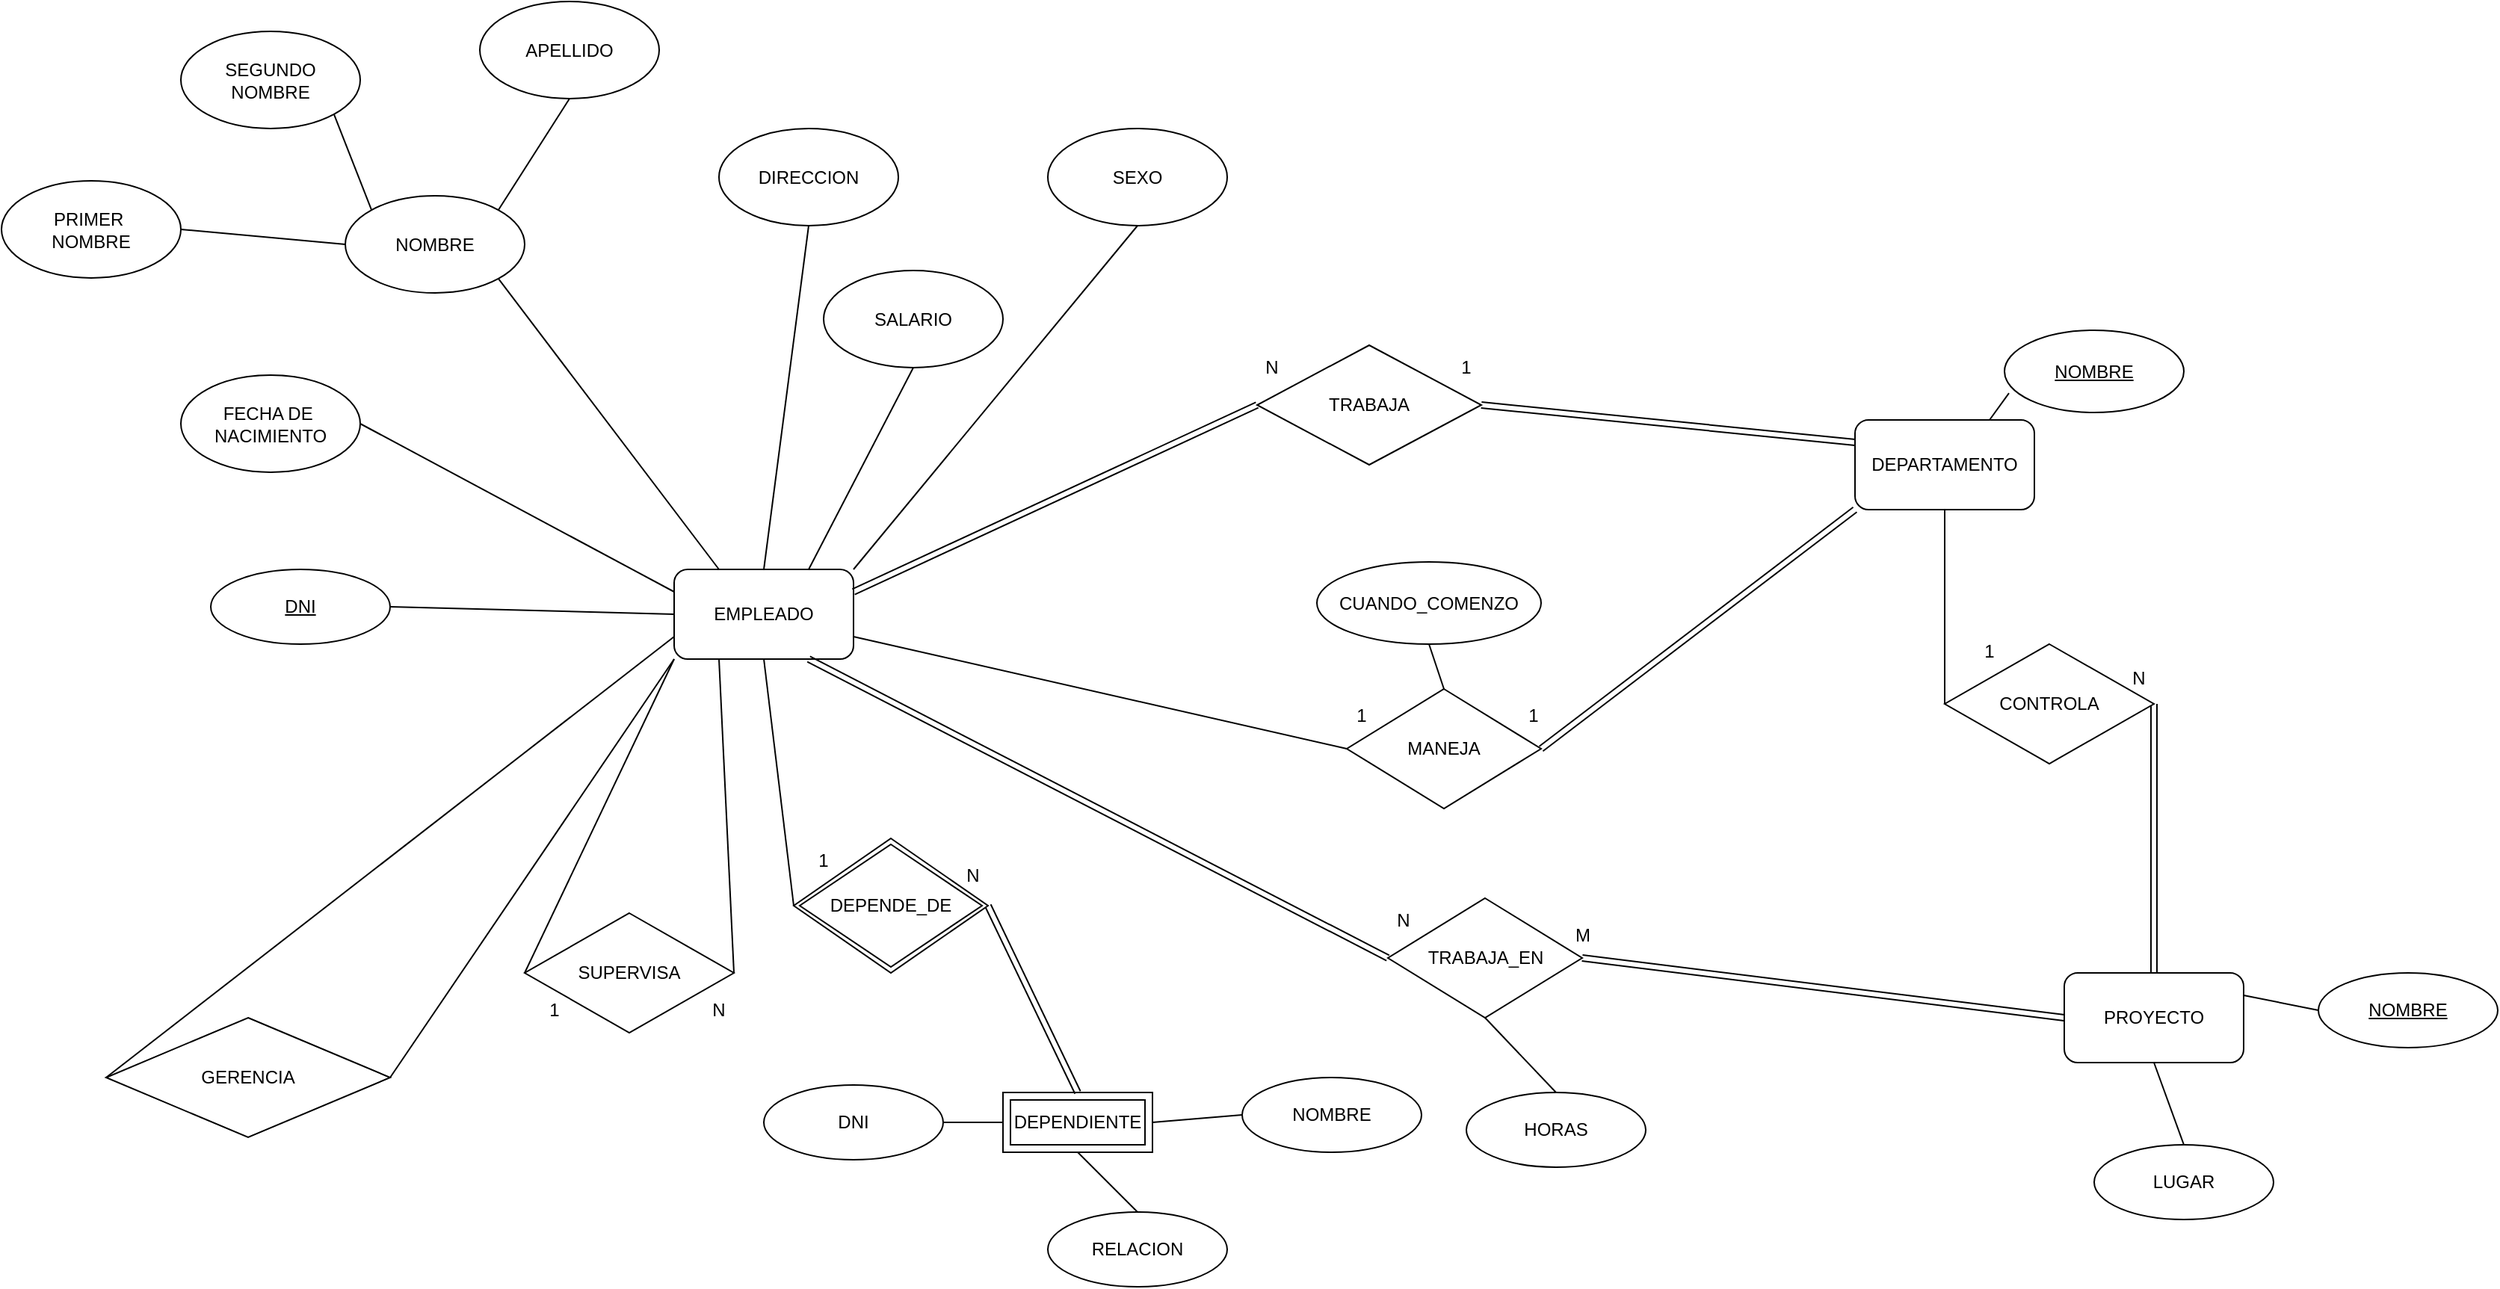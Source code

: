 <mxfile version="21.7.2" type="device">
  <diagram id="R2lEEEUBdFMjLlhIrx00" name="Page-1">
    <mxGraphModel dx="2524" dy="1858" grid="1" gridSize="10" guides="1" tooltips="1" connect="1" arrows="1" fold="1" page="1" pageScale="1" pageWidth="850" pageHeight="1100" math="0" shadow="0" extFonts="Permanent Marker^https://fonts.googleapis.com/css?family=Permanent+Marker">
      <root>
        <mxCell id="0" />
        <mxCell id="1" parent="0" />
        <mxCell id="QRd-aFwG25JJw0g1krjn-1" value="EMPLEADO" style="rounded=1;whiteSpace=wrap;html=1;" parent="1" vertex="1">
          <mxGeometry x="90" y="140" width="120" height="60" as="geometry" />
        </mxCell>
        <mxCell id="QRd-aFwG25JJw0g1krjn-3" value="PROYECTO" style="rounded=1;whiteSpace=wrap;html=1;" parent="1" vertex="1">
          <mxGeometry x="1020" y="410" width="120" height="60" as="geometry" />
        </mxCell>
        <mxCell id="QRd-aFwG25JJw0g1krjn-10" value="" style="endArrow=none;html=1;rounded=0;entryX=0;entryY=0.5;entryDx=0;entryDy=0;exitX=1;exitY=0.75;exitDx=0;exitDy=0;" parent="1" source="QRd-aFwG25JJw0g1krjn-1" target="QRd-aFwG25JJw0g1krjn-5" edge="1">
          <mxGeometry width="50" height="50" relative="1" as="geometry">
            <mxPoint x="340" y="410" as="sourcePoint" />
            <mxPoint x="390" y="360" as="targetPoint" />
          </mxGeometry>
        </mxCell>
        <mxCell id="QRd-aFwG25JJw0g1krjn-11" value="DEPENDIENTE" style="shape=ext;margin=3;double=1;whiteSpace=wrap;html=1;align=center;" parent="1" vertex="1">
          <mxGeometry x="310" y="490" width="100" height="40" as="geometry" />
        </mxCell>
        <mxCell id="QRd-aFwG25JJw0g1krjn-14" style="rounded=0;orthogonalLoop=1;jettySize=auto;html=1;exitX=1;exitY=0.5;exitDx=0;exitDy=0;entryX=0.5;entryY=0;entryDx=0;entryDy=0;shape=link;" parent="1" source="QRd-aFwG25JJw0g1krjn-12" target="QRd-aFwG25JJw0g1krjn-11" edge="1">
          <mxGeometry relative="1" as="geometry" />
        </mxCell>
        <mxCell id="QRd-aFwG25JJw0g1krjn-13" value="" style="endArrow=none;html=1;rounded=0;exitX=0.5;exitY=1;exitDx=0;exitDy=0;entryX=0;entryY=0.5;entryDx=0;entryDy=0;" parent="1" source="QRd-aFwG25JJw0g1krjn-1" target="QRd-aFwG25JJw0g1krjn-12" edge="1">
          <mxGeometry width="50" height="50" relative="1" as="geometry">
            <mxPoint x="340" y="410" as="sourcePoint" />
            <mxPoint x="390" y="360" as="targetPoint" />
          </mxGeometry>
        </mxCell>
        <mxCell id="QRd-aFwG25JJw0g1krjn-16" value="" style="endArrow=none;html=1;rounded=0;exitX=1;exitY=0.5;exitDx=0;exitDy=0;entryX=0.25;entryY=1;entryDx=0;entryDy=0;" parent="1" source="QRd-aFwG25JJw0g1krjn-15" target="QRd-aFwG25JJw0g1krjn-1" edge="1">
          <mxGeometry width="50" height="50" relative="1" as="geometry">
            <mxPoint x="340" y="410" as="sourcePoint" />
            <mxPoint x="390" y="360" as="targetPoint" />
          </mxGeometry>
        </mxCell>
        <mxCell id="QRd-aFwG25JJw0g1krjn-17" value="" style="endArrow=none;html=1;rounded=0;exitX=0;exitY=0.5;exitDx=0;exitDy=0;entryX=0;entryY=1;entryDx=0;entryDy=0;" parent="1" source="QRd-aFwG25JJw0g1krjn-15" target="QRd-aFwG25JJw0g1krjn-1" edge="1">
          <mxGeometry width="50" height="50" relative="1" as="geometry">
            <mxPoint x="340" y="410" as="sourcePoint" />
            <mxPoint x="390" y="360" as="targetPoint" />
          </mxGeometry>
        </mxCell>
        <mxCell id="QRd-aFwG25JJw0g1krjn-18" value="" style="endArrow=none;html=1;rounded=0;exitX=0.75;exitY=1;exitDx=0;exitDy=0;entryX=0;entryY=0.5;entryDx=0;entryDy=0;shape=link;" parent="1" source="QRd-aFwG25JJw0g1krjn-1" target="QRd-aFwG25JJw0g1krjn-7" edge="1">
          <mxGeometry width="50" height="50" relative="1" as="geometry">
            <mxPoint x="340" y="410" as="sourcePoint" />
            <mxPoint x="390" y="360" as="targetPoint" />
          </mxGeometry>
        </mxCell>
        <mxCell id="QRd-aFwG25JJw0g1krjn-19" value="" style="endArrow=none;html=1;rounded=0;exitX=1;exitY=0.5;exitDx=0;exitDy=0;entryX=0;entryY=0.5;entryDx=0;entryDy=0;shape=link;" parent="1" source="QRd-aFwG25JJw0g1krjn-7" target="QRd-aFwG25JJw0g1krjn-3" edge="1">
          <mxGeometry width="50" height="50" relative="1" as="geometry">
            <mxPoint x="340" y="410" as="sourcePoint" />
            <mxPoint x="390" y="360" as="targetPoint" />
          </mxGeometry>
        </mxCell>
        <mxCell id="QRd-aFwG25JJw0g1krjn-20" value="" style="endArrow=none;html=1;rounded=0;exitX=1;exitY=0.25;exitDx=0;exitDy=0;entryX=0;entryY=0.5;entryDx=0;entryDy=0;shape=link;" parent="1" source="QRd-aFwG25JJw0g1krjn-1" target="QRd-aFwG25JJw0g1krjn-4" edge="1">
          <mxGeometry width="50" height="50" relative="1" as="geometry">
            <mxPoint x="340" y="410" as="sourcePoint" />
            <mxPoint x="390" y="360" as="targetPoint" />
          </mxGeometry>
        </mxCell>
        <mxCell id="QRd-aFwG25JJw0g1krjn-21" value="" style="endArrow=none;html=1;rounded=0;exitX=1;exitY=0.5;exitDx=0;exitDy=0;entryX=0;entryY=0.25;entryDx=0;entryDy=0;shape=link;" parent="1" source="QRd-aFwG25JJw0g1krjn-4" target="QRd-aFwG25JJw0g1krjn-2" edge="1">
          <mxGeometry width="50" height="50" relative="1" as="geometry">
            <mxPoint x="340" y="410" as="sourcePoint" />
            <mxPoint x="390" y="360" as="targetPoint" />
          </mxGeometry>
        </mxCell>
        <mxCell id="QRd-aFwG25JJw0g1krjn-22" value="" style="endArrow=none;html=1;rounded=0;exitX=1;exitY=0.5;exitDx=0;exitDy=0;entryX=0;entryY=1;entryDx=0;entryDy=0;shape=link;" parent="1" source="QRd-aFwG25JJw0g1krjn-5" target="QRd-aFwG25JJw0g1krjn-2" edge="1">
          <mxGeometry width="50" height="50" relative="1" as="geometry">
            <mxPoint x="340" y="410" as="sourcePoint" />
            <mxPoint x="390" y="360" as="targetPoint" />
          </mxGeometry>
        </mxCell>
        <mxCell id="QRd-aFwG25JJw0g1krjn-23" value="" style="endArrow=none;html=1;rounded=0;exitX=0;exitY=0.5;exitDx=0;exitDy=0;entryX=0.5;entryY=1;entryDx=0;entryDy=0;" parent="1" source="QRd-aFwG25JJw0g1krjn-6" target="QRd-aFwG25JJw0g1krjn-2" edge="1">
          <mxGeometry width="50" height="50" relative="1" as="geometry">
            <mxPoint x="340" y="410" as="sourcePoint" />
            <mxPoint x="390" y="360" as="targetPoint" />
          </mxGeometry>
        </mxCell>
        <mxCell id="QRd-aFwG25JJw0g1krjn-24" value="" style="endArrow=none;html=1;rounded=0;exitX=0.5;exitY=0;exitDx=0;exitDy=0;entryX=1;entryY=0.5;entryDx=0;entryDy=0;shape=link;" parent="1" source="QRd-aFwG25JJw0g1krjn-3" target="QRd-aFwG25JJw0g1krjn-6" edge="1">
          <mxGeometry width="50" height="50" relative="1" as="geometry">
            <mxPoint x="340" y="410" as="sourcePoint" />
            <mxPoint x="390" y="360" as="targetPoint" />
          </mxGeometry>
        </mxCell>
        <mxCell id="QRd-aFwG25JJw0g1krjn-25" value="LUGAR" style="ellipse;whiteSpace=wrap;html=1;" parent="1" vertex="1">
          <mxGeometry x="1040" y="525" width="120" height="50" as="geometry" />
        </mxCell>
        <mxCell id="QRd-aFwG25JJw0g1krjn-26" value="&lt;u&gt;NOMBRE&lt;/u&gt;" style="ellipse;whiteSpace=wrap;html=1;" parent="1" vertex="1">
          <mxGeometry x="1190" y="410" width="120" height="50" as="geometry" />
        </mxCell>
        <mxCell id="QRd-aFwG25JJw0g1krjn-27" value="HORAS" style="ellipse;whiteSpace=wrap;html=1;" parent="1" vertex="1">
          <mxGeometry x="620" y="490" width="120" height="50" as="geometry" />
        </mxCell>
        <mxCell id="QRd-aFwG25JJw0g1krjn-28" value="NOMBRE" style="ellipse;whiteSpace=wrap;html=1;" parent="1" vertex="1">
          <mxGeometry x="470" y="480" width="120" height="50" as="geometry" />
        </mxCell>
        <mxCell id="QRd-aFwG25JJw0g1krjn-29" value="RELACION" style="ellipse;whiteSpace=wrap;html=1;" parent="1" vertex="1">
          <mxGeometry x="340" y="570" width="120" height="50" as="geometry" />
        </mxCell>
        <mxCell id="QRd-aFwG25JJw0g1krjn-30" value="DNI" style="ellipse;whiteSpace=wrap;html=1;" parent="1" vertex="1">
          <mxGeometry x="150" y="485" width="120" height="50" as="geometry" />
        </mxCell>
        <mxCell id="QRd-aFwG25JJw0g1krjn-32" value="NOMBRE" style="ellipse;whiteSpace=wrap;html=1;" parent="1" vertex="1">
          <mxGeometry x="-130" y="-110" width="120" height="65" as="geometry" />
        </mxCell>
        <mxCell id="QRd-aFwG25JJw0g1krjn-33" value="APELLIDO" style="ellipse;whiteSpace=wrap;html=1;" parent="1" vertex="1">
          <mxGeometry x="-40" y="-240" width="120" height="65" as="geometry" />
        </mxCell>
        <mxCell id="QRd-aFwG25JJw0g1krjn-34" value="SEGUNDO&lt;br&gt;NOMBRE" style="ellipse;whiteSpace=wrap;html=1;" parent="1" vertex="1">
          <mxGeometry x="-240" y="-220" width="120" height="65" as="geometry" />
        </mxCell>
        <mxCell id="QRd-aFwG25JJw0g1krjn-35" value="PRIMER&amp;nbsp;&lt;br&gt;NOMBRE" style="ellipse;whiteSpace=wrap;html=1;" parent="1" vertex="1">
          <mxGeometry x="-360" y="-120" width="120" height="65" as="geometry" />
        </mxCell>
        <mxCell id="QRd-aFwG25JJw0g1krjn-36" value="FECHA DE&amp;nbsp;&lt;br&gt;NACIMIENTO" style="ellipse;whiteSpace=wrap;html=1;" parent="1" vertex="1">
          <mxGeometry x="-240" y="10" width="120" height="65" as="geometry" />
        </mxCell>
        <mxCell id="QRd-aFwG25JJw0g1krjn-37" value="&lt;u&gt;DNI&lt;/u&gt;" style="ellipse;whiteSpace=wrap;html=1;" parent="1" vertex="1">
          <mxGeometry x="-220" y="140" width="120" height="50" as="geometry" />
        </mxCell>
        <mxCell id="QRd-aFwG25JJw0g1krjn-38" value="SALARIO" style="ellipse;whiteSpace=wrap;html=1;" parent="1" vertex="1">
          <mxGeometry x="190" y="-60" width="120" height="65" as="geometry" />
        </mxCell>
        <mxCell id="QRd-aFwG25JJw0g1krjn-39" value="DIRECCION" style="ellipse;whiteSpace=wrap;html=1;" parent="1" vertex="1">
          <mxGeometry x="120" y="-155" width="120" height="65" as="geometry" />
        </mxCell>
        <mxCell id="QRd-aFwG25JJw0g1krjn-40" value="SEXO" style="ellipse;whiteSpace=wrap;html=1;" parent="1" vertex="1">
          <mxGeometry x="340" y="-155" width="120" height="65" as="geometry" />
        </mxCell>
        <mxCell id="QRd-aFwG25JJw0g1krjn-41" value="CUANDO_COMENZO" style="ellipse;whiteSpace=wrap;html=1;" parent="1" vertex="1">
          <mxGeometry x="520" y="135" width="150" height="55" as="geometry" />
        </mxCell>
        <mxCell id="QRd-aFwG25JJw0g1krjn-45" value="" style="endArrow=none;html=1;rounded=0;exitX=1;exitY=0.5;exitDx=0;exitDy=0;entryX=0;entryY=0.5;entryDx=0;entryDy=0;" parent="1" source="QRd-aFwG25JJw0g1krjn-30" target="QRd-aFwG25JJw0g1krjn-11" edge="1">
          <mxGeometry width="50" height="50" relative="1" as="geometry">
            <mxPoint x="420" y="440" as="sourcePoint" />
            <mxPoint x="470" y="390" as="targetPoint" />
          </mxGeometry>
        </mxCell>
        <mxCell id="QRd-aFwG25JJw0g1krjn-46" value="" style="endArrow=none;html=1;rounded=0;exitX=0.5;exitY=1;exitDx=0;exitDy=0;entryX=0.5;entryY=0;entryDx=0;entryDy=0;" parent="1" source="QRd-aFwG25JJw0g1krjn-11" target="QRd-aFwG25JJw0g1krjn-29" edge="1">
          <mxGeometry width="50" height="50" relative="1" as="geometry">
            <mxPoint x="420" y="440" as="sourcePoint" />
            <mxPoint x="470" y="390" as="targetPoint" />
          </mxGeometry>
        </mxCell>
        <mxCell id="QRd-aFwG25JJw0g1krjn-47" value="" style="endArrow=none;html=1;rounded=0;exitX=1;exitY=0.5;exitDx=0;exitDy=0;entryX=0;entryY=0.5;entryDx=0;entryDy=0;" parent="1" source="QRd-aFwG25JJw0g1krjn-11" target="QRd-aFwG25JJw0g1krjn-28" edge="1">
          <mxGeometry width="50" height="50" relative="1" as="geometry">
            <mxPoint x="420" y="440" as="sourcePoint" />
            <mxPoint x="470" y="390" as="targetPoint" />
          </mxGeometry>
        </mxCell>
        <mxCell id="QRd-aFwG25JJw0g1krjn-48" value="" style="endArrow=none;html=1;rounded=0;entryX=0.5;entryY=1;entryDx=0;entryDy=0;exitX=0.5;exitY=0;exitDx=0;exitDy=0;" parent="1" source="QRd-aFwG25JJw0g1krjn-27" target="QRd-aFwG25JJw0g1krjn-7" edge="1">
          <mxGeometry width="50" height="50" relative="1" as="geometry">
            <mxPoint x="560" y="550" as="sourcePoint" />
            <mxPoint x="610" y="500" as="targetPoint" />
          </mxGeometry>
        </mxCell>
        <mxCell id="QRd-aFwG25JJw0g1krjn-49" value="" style="endArrow=none;html=1;rounded=0;exitX=1;exitY=0.25;exitDx=0;exitDy=0;entryX=0;entryY=0.5;entryDx=0;entryDy=0;" parent="1" source="QRd-aFwG25JJw0g1krjn-3" target="QRd-aFwG25JJw0g1krjn-26" edge="1">
          <mxGeometry width="50" height="50" relative="1" as="geometry">
            <mxPoint x="1150" y="390" as="sourcePoint" />
            <mxPoint x="1200" y="340" as="targetPoint" />
          </mxGeometry>
        </mxCell>
        <mxCell id="QRd-aFwG25JJw0g1krjn-50" value="" style="endArrow=none;html=1;rounded=0;exitX=0.5;exitY=1;exitDx=0;exitDy=0;entryX=0.5;entryY=0;entryDx=0;entryDy=0;" parent="1" source="QRd-aFwG25JJw0g1krjn-3" target="QRd-aFwG25JJw0g1krjn-25" edge="1">
          <mxGeometry width="50" height="50" relative="1" as="geometry">
            <mxPoint x="1150" y="390" as="sourcePoint" />
            <mxPoint x="1200" y="340" as="targetPoint" />
          </mxGeometry>
        </mxCell>
        <mxCell id="QRd-aFwG25JJw0g1krjn-52" value="" style="endArrow=none;html=1;rounded=0;exitX=0.5;exitY=0;exitDx=0;exitDy=0;entryX=0.5;entryY=1;entryDx=0;entryDy=0;" parent="1" source="QRd-aFwG25JJw0g1krjn-5" target="QRd-aFwG25JJw0g1krjn-41" edge="1">
          <mxGeometry width="50" height="50" relative="1" as="geometry">
            <mxPoint x="580" y="290" as="sourcePoint" />
            <mxPoint x="630" y="240" as="targetPoint" />
          </mxGeometry>
        </mxCell>
        <mxCell id="QRd-aFwG25JJw0g1krjn-53" value="" style="endArrow=none;html=1;rounded=0;exitX=0.5;exitY=0;exitDx=0;exitDy=0;entryX=0.5;entryY=1;entryDx=0;entryDy=0;" parent="1" source="QRd-aFwG25JJw0g1krjn-1" target="QRd-aFwG25JJw0g1krjn-39" edge="1">
          <mxGeometry width="50" height="50" relative="1" as="geometry">
            <mxPoint x="350" y="290" as="sourcePoint" />
            <mxPoint x="400" y="240" as="targetPoint" />
          </mxGeometry>
        </mxCell>
        <mxCell id="QRd-aFwG25JJw0g1krjn-54" value="" style="endArrow=none;html=1;rounded=0;exitX=0.25;exitY=0;exitDx=0;exitDy=0;entryX=1;entryY=1;entryDx=0;entryDy=0;" parent="1" source="QRd-aFwG25JJw0g1krjn-1" target="QRd-aFwG25JJw0g1krjn-32" edge="1">
          <mxGeometry width="50" height="50" relative="1" as="geometry">
            <mxPoint x="350" y="90" as="sourcePoint" />
            <mxPoint x="400" y="40" as="targetPoint" />
          </mxGeometry>
        </mxCell>
        <mxCell id="QRd-aFwG25JJw0g1krjn-55" value="" style="endArrow=none;html=1;rounded=0;exitX=0.75;exitY=0;exitDx=0;exitDy=0;entryX=0.5;entryY=1;entryDx=0;entryDy=0;" parent="1" source="QRd-aFwG25JJw0g1krjn-1" target="QRd-aFwG25JJw0g1krjn-38" edge="1">
          <mxGeometry width="50" height="50" relative="1" as="geometry">
            <mxPoint x="350" y="90" as="sourcePoint" />
            <mxPoint x="400" y="40" as="targetPoint" />
          </mxGeometry>
        </mxCell>
        <mxCell id="QRd-aFwG25JJw0g1krjn-56" value="" style="endArrow=none;html=1;rounded=0;exitX=1;exitY=0;exitDx=0;exitDy=0;entryX=0.5;entryY=1;entryDx=0;entryDy=0;" parent="1" source="QRd-aFwG25JJw0g1krjn-1" target="QRd-aFwG25JJw0g1krjn-40" edge="1">
          <mxGeometry width="50" height="50" relative="1" as="geometry">
            <mxPoint x="350" y="90" as="sourcePoint" />
            <mxPoint x="400" y="40" as="targetPoint" />
          </mxGeometry>
        </mxCell>
        <mxCell id="QRd-aFwG25JJw0g1krjn-57" value="" style="endArrow=none;html=1;rounded=0;exitX=1;exitY=0;exitDx=0;exitDy=0;entryX=0.5;entryY=1;entryDx=0;entryDy=0;" parent="1" source="QRd-aFwG25JJw0g1krjn-32" target="QRd-aFwG25JJw0g1krjn-33" edge="1">
          <mxGeometry width="50" height="50" relative="1" as="geometry">
            <mxPoint x="350" y="90" as="sourcePoint" />
            <mxPoint x="400" y="40" as="targetPoint" />
          </mxGeometry>
        </mxCell>
        <mxCell id="QRd-aFwG25JJw0g1krjn-58" value="" style="endArrow=none;html=1;rounded=0;entryX=0;entryY=0;entryDx=0;entryDy=0;exitX=1;exitY=1;exitDx=0;exitDy=0;" parent="1" source="QRd-aFwG25JJw0g1krjn-34" target="QRd-aFwG25JJw0g1krjn-32" edge="1">
          <mxGeometry width="50" height="50" relative="1" as="geometry">
            <mxPoint x="-200" y="90" as="sourcePoint" />
            <mxPoint x="-150" y="40" as="targetPoint" />
          </mxGeometry>
        </mxCell>
        <mxCell id="QRd-aFwG25JJw0g1krjn-59" value="" style="endArrow=none;html=1;rounded=0;entryX=0;entryY=0.5;entryDx=0;entryDy=0;exitX=1;exitY=0.5;exitDx=0;exitDy=0;" parent="1" source="QRd-aFwG25JJw0g1krjn-35" target="QRd-aFwG25JJw0g1krjn-32" edge="1">
          <mxGeometry width="50" height="50" relative="1" as="geometry">
            <mxPoint x="-200" y="90" as="sourcePoint" />
            <mxPoint x="-150" y="40" as="targetPoint" />
          </mxGeometry>
        </mxCell>
        <mxCell id="QRd-aFwG25JJw0g1krjn-60" value="" style="endArrow=none;html=1;rounded=0;entryX=0;entryY=0.25;entryDx=0;entryDy=0;exitX=1;exitY=0.5;exitDx=0;exitDy=0;" parent="1" source="QRd-aFwG25JJw0g1krjn-36" target="QRd-aFwG25JJw0g1krjn-1" edge="1">
          <mxGeometry width="50" height="50" relative="1" as="geometry">
            <mxPoint x="-200" y="90" as="sourcePoint" />
            <mxPoint x="-150" y="40" as="targetPoint" />
          </mxGeometry>
        </mxCell>
        <mxCell id="QRd-aFwG25JJw0g1krjn-61" value="" style="endArrow=none;html=1;rounded=0;entryX=0;entryY=0.5;entryDx=0;entryDy=0;exitX=1;exitY=0.5;exitDx=0;exitDy=0;" parent="1" source="QRd-aFwG25JJw0g1krjn-37" target="QRd-aFwG25JJw0g1krjn-1" edge="1">
          <mxGeometry width="50" height="50" relative="1" as="geometry">
            <mxPoint x="-200" y="90" as="sourcePoint" />
            <mxPoint x="-150" y="40" as="targetPoint" />
          </mxGeometry>
        </mxCell>
        <mxCell id="QRd-aFwG25JJw0g1krjn-64" value="" style="group" parent="1" vertex="1" connectable="0">
          <mxGeometry x="520" y="220" width="175" height="80" as="geometry" />
        </mxCell>
        <mxCell id="QRd-aFwG25JJw0g1krjn-5" value="MANEJA" style="rhombus;whiteSpace=wrap;html=1;" parent="QRd-aFwG25JJw0g1krjn-64" vertex="1">
          <mxGeometry x="20" width="130" height="80" as="geometry" />
        </mxCell>
        <mxCell id="QRd-aFwG25JJw0g1krjn-62" value="1" style="text;html=1;strokeColor=none;fillColor=none;align=center;verticalAlign=middle;whiteSpace=wrap;rounded=0;" parent="QRd-aFwG25JJw0g1krjn-64" vertex="1">
          <mxGeometry y="2.5" width="60" height="30" as="geometry" />
        </mxCell>
        <mxCell id="QRd-aFwG25JJw0g1krjn-63" value="1" style="text;html=1;strokeColor=none;fillColor=none;align=center;verticalAlign=middle;whiteSpace=wrap;rounded=0;" parent="QRd-aFwG25JJw0g1krjn-64" vertex="1">
          <mxGeometry x="115" y="2.5" width="60" height="30" as="geometry" />
        </mxCell>
        <mxCell id="QRd-aFwG25JJw0g1krjn-69" value="" style="group" parent="1" vertex="1" connectable="0">
          <mxGeometry x="547.5" y="360" width="180" height="80" as="geometry" />
        </mxCell>
        <mxCell id="QRd-aFwG25JJw0g1krjn-7" value="TRABAJA_EN" style="rhombus;whiteSpace=wrap;html=1;" parent="QRd-aFwG25JJw0g1krjn-69" vertex="1">
          <mxGeometry x="20" width="130" height="80" as="geometry" />
        </mxCell>
        <mxCell id="QRd-aFwG25JJw0g1krjn-67" value="N" style="text;html=1;strokeColor=none;fillColor=none;align=center;verticalAlign=middle;whiteSpace=wrap;rounded=0;" parent="QRd-aFwG25JJw0g1krjn-69" vertex="1">
          <mxGeometry width="60" height="30" as="geometry" />
        </mxCell>
        <mxCell id="QRd-aFwG25JJw0g1krjn-68" value="M" style="text;html=1;strokeColor=none;fillColor=none;align=center;verticalAlign=middle;whiteSpace=wrap;rounded=0;" parent="QRd-aFwG25JJw0g1krjn-69" vertex="1">
          <mxGeometry x="120" y="10" width="60" height="30" as="geometry" />
        </mxCell>
        <mxCell id="QRd-aFwG25JJw0g1krjn-76" value="" style="group" parent="1" vertex="1" connectable="0">
          <mxGeometry x="940" y="180" width="160" height="90" as="geometry" />
        </mxCell>
        <mxCell id="QRd-aFwG25JJw0g1krjn-6" value="CONTROLA" style="rhombus;whiteSpace=wrap;html=1;" parent="QRd-aFwG25JJw0g1krjn-76" vertex="1">
          <mxGeometry y="10" width="140" height="80" as="geometry" />
        </mxCell>
        <mxCell id="QRd-aFwG25JJw0g1krjn-65" value="1" style="text;html=1;strokeColor=none;fillColor=none;align=center;verticalAlign=middle;whiteSpace=wrap;rounded=0;" parent="QRd-aFwG25JJw0g1krjn-76" vertex="1">
          <mxGeometry width="60" height="30" as="geometry" />
        </mxCell>
        <mxCell id="QRd-aFwG25JJw0g1krjn-66" value="N" style="text;html=1;strokeColor=none;fillColor=none;align=center;verticalAlign=middle;whiteSpace=wrap;rounded=0;" parent="QRd-aFwG25JJw0g1krjn-76" vertex="1">
          <mxGeometry x="100" y="17.5" width="60" height="30" as="geometry" />
        </mxCell>
        <mxCell id="QRd-aFwG25JJw0g1krjn-78" value="N" style="text;html=1;strokeColor=none;fillColor=none;align=center;verticalAlign=middle;whiteSpace=wrap;rounded=0;" parent="1" vertex="1">
          <mxGeometry x="460" y="-10" width="60" height="30" as="geometry" />
        </mxCell>
        <mxCell id="QRd-aFwG25JJw0g1krjn-79" value="" style="group" parent="1" vertex="1" connectable="0">
          <mxGeometry x="480" y="-10" width="170" height="80" as="geometry" />
        </mxCell>
        <mxCell id="QRd-aFwG25JJw0g1krjn-4" value="TRABAJA" style="rhombus;whiteSpace=wrap;html=1;" parent="QRd-aFwG25JJw0g1krjn-79" vertex="1">
          <mxGeometry width="150" height="80" as="geometry" />
        </mxCell>
        <mxCell id="QRd-aFwG25JJw0g1krjn-77" value="1" style="text;html=1;strokeColor=none;fillColor=none;align=center;verticalAlign=middle;whiteSpace=wrap;rounded=0;" parent="QRd-aFwG25JJw0g1krjn-79" vertex="1">
          <mxGeometry x="110" width="60" height="30" as="geometry" />
        </mxCell>
        <mxCell id="QRd-aFwG25JJw0g1krjn-72" value="N" style="text;html=1;strokeColor=none;fillColor=none;align=center;verticalAlign=middle;whiteSpace=wrap;rounded=0;" parent="1" vertex="1">
          <mxGeometry x="260" y="330" width="60" height="30" as="geometry" />
        </mxCell>
        <mxCell id="QRd-aFwG25JJw0g1krjn-80" value="" style="group" parent="1" vertex="1" connectable="0">
          <mxGeometry x="160" y="320" width="140" height="90" as="geometry" />
        </mxCell>
        <mxCell id="QRd-aFwG25JJw0g1krjn-12" value="DEPENDE_DE" style="shape=rhombus;double=1;perimeter=rhombusPerimeter;whiteSpace=wrap;html=1;align=center;" parent="QRd-aFwG25JJw0g1krjn-80" vertex="1">
          <mxGeometry x="10" width="130" height="90" as="geometry" />
        </mxCell>
        <mxCell id="QRd-aFwG25JJw0g1krjn-71" value="1" style="text;html=1;strokeColor=none;fillColor=none;align=center;verticalAlign=middle;whiteSpace=wrap;rounded=0;" parent="QRd-aFwG25JJw0g1krjn-80" vertex="1">
          <mxGeometry width="60" height="30" as="geometry" />
        </mxCell>
        <mxCell id="QRd-aFwG25JJw0g1krjn-81" value="" style="group" parent="1" vertex="1" connectable="0">
          <mxGeometry x="880" y="-20" width="220" height="120" as="geometry" />
        </mxCell>
        <mxCell id="QRd-aFwG25JJw0g1krjn-2" value="DEPARTAMENTO" style="rounded=1;whiteSpace=wrap;html=1;" parent="QRd-aFwG25JJw0g1krjn-81" vertex="1">
          <mxGeometry y="60" width="120" height="60" as="geometry" />
        </mxCell>
        <mxCell id="QRd-aFwG25JJw0g1krjn-42" value="&lt;u&gt;NOMBRE&lt;/u&gt;" style="ellipse;whiteSpace=wrap;html=1;" parent="QRd-aFwG25JJw0g1krjn-81" vertex="1">
          <mxGeometry x="100" width="120" height="55" as="geometry" />
        </mxCell>
        <mxCell id="QRd-aFwG25JJw0g1krjn-51" value="" style="endArrow=none;html=1;rounded=0;exitX=0.75;exitY=0;exitDx=0;exitDy=0;entryX=0.025;entryY=0.764;entryDx=0;entryDy=0;entryPerimeter=0;" parent="QRd-aFwG25JJw0g1krjn-81" source="QRd-aFwG25JJw0g1krjn-2" target="QRd-aFwG25JJw0g1krjn-42" edge="1">
          <mxGeometry width="50" height="50" relative="1" as="geometry">
            <mxPoint x="-200" y="225" as="sourcePoint" />
            <mxPoint x="-150" y="175" as="targetPoint" />
          </mxGeometry>
        </mxCell>
        <mxCell id="PjkTXAqXW_rsJIuZ7meg-1" value="GERENCIA" style="rhombus;whiteSpace=wrap;html=1;" vertex="1" parent="1">
          <mxGeometry x="-290" y="440" width="190" height="80" as="geometry" />
        </mxCell>
        <mxCell id="PjkTXAqXW_rsJIuZ7meg-2" value="" style="endArrow=none;html=1;rounded=0;entryX=0;entryY=0.75;entryDx=0;entryDy=0;exitX=0;exitY=0.5;exitDx=0;exitDy=0;" edge="1" parent="1" source="PjkTXAqXW_rsJIuZ7meg-1" target="QRd-aFwG25JJw0g1krjn-1">
          <mxGeometry width="50" height="50" relative="1" as="geometry">
            <mxPoint x="310" y="360" as="sourcePoint" />
            <mxPoint x="360" y="310" as="targetPoint" />
          </mxGeometry>
        </mxCell>
        <mxCell id="PjkTXAqXW_rsJIuZ7meg-3" value="" style="endArrow=none;html=1;rounded=0;exitX=1;exitY=0.5;exitDx=0;exitDy=0;entryX=0;entryY=1;entryDx=0;entryDy=0;" edge="1" parent="1" source="PjkTXAqXW_rsJIuZ7meg-1" target="QRd-aFwG25JJw0g1krjn-1">
          <mxGeometry width="50" height="50" relative="1" as="geometry">
            <mxPoint x="310" y="360" as="sourcePoint" />
            <mxPoint x="360" y="310" as="targetPoint" />
          </mxGeometry>
        </mxCell>
        <mxCell id="PjkTXAqXW_rsJIuZ7meg-5" value="" style="group" vertex="1" connectable="0" parent="1">
          <mxGeometry x="-10" y="370" width="160" height="80" as="geometry" />
        </mxCell>
        <mxCell id="QRd-aFwG25JJw0g1krjn-15" value="SUPERVISA" style="rhombus;whiteSpace=wrap;html=1;" parent="PjkTXAqXW_rsJIuZ7meg-5" vertex="1">
          <mxGeometry width="140" height="80" as="geometry" />
        </mxCell>
        <mxCell id="QRd-aFwG25JJw0g1krjn-75" value="N" style="text;html=1;strokeColor=none;fillColor=none;align=center;verticalAlign=middle;whiteSpace=wrap;rounded=0;" parent="PjkTXAqXW_rsJIuZ7meg-5" vertex="1">
          <mxGeometry x="100" y="50" width="60" height="30" as="geometry" />
        </mxCell>
        <mxCell id="QRd-aFwG25JJw0g1krjn-74" value="1" style="text;html=1;strokeColor=none;fillColor=none;align=center;verticalAlign=middle;whiteSpace=wrap;rounded=0;" parent="PjkTXAqXW_rsJIuZ7meg-5" vertex="1">
          <mxGeometry x="-10" y="50" width="60" height="30" as="geometry" />
        </mxCell>
      </root>
    </mxGraphModel>
  </diagram>
</mxfile>
